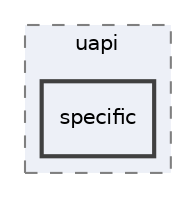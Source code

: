 digraph "drv_modules/private/video/dsp_v6/include/uapi/specific"
{
 // INTERACTIVE_SVG=YES
 // LATEX_PDF_SIZE
  bgcolor="transparent";
  edge [fontname="Helvetica",fontsize="10",labelfontname="Helvetica",labelfontsize="10"];
  node [fontname="Helvetica",fontsize="10",shape=record];
  compound=true
  subgraph clusterdir_89bbb07a03bf9fb44691baa73c1be33f {
    graph [ bgcolor="#edf0f7", pencolor="grey50", style="filled,dashed,", label="uapi", fontname="Helvetica", fontsize="10", URL="dir_89bbb07a03bf9fb44691baa73c1be33f.html"]
  dir_d55d0b50d7d1acc1765760713182cebe [shape=box, label="specific", style="filled,bold,", fillcolor="#edf0f7", color="grey25", URL="dir_d55d0b50d7d1acc1765760713182cebe.html"];
  }
}
